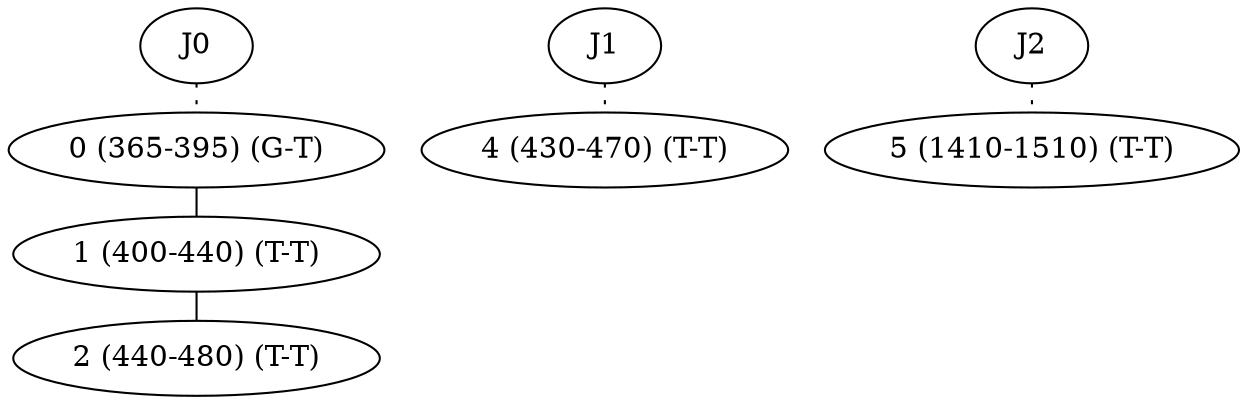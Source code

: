 graph g {
ranksep=0.2;
overlap=scale;
"J0" -- "0 (365-395) (G-T)" [style=dotted];
"0 (365-395) (G-T)" -- "1 (400-440) (T-T)" [weight=1.2, len=0.5];
"1 (400-440) (T-T)" -- "2 (440-480) (T-T)" [weight=1.2, len=0.5];
"J1" -- "4 (430-470) (T-T)" [style=dotted];
"J2" -- "5 (1410-1510) (T-T)" [style=dotted];
}